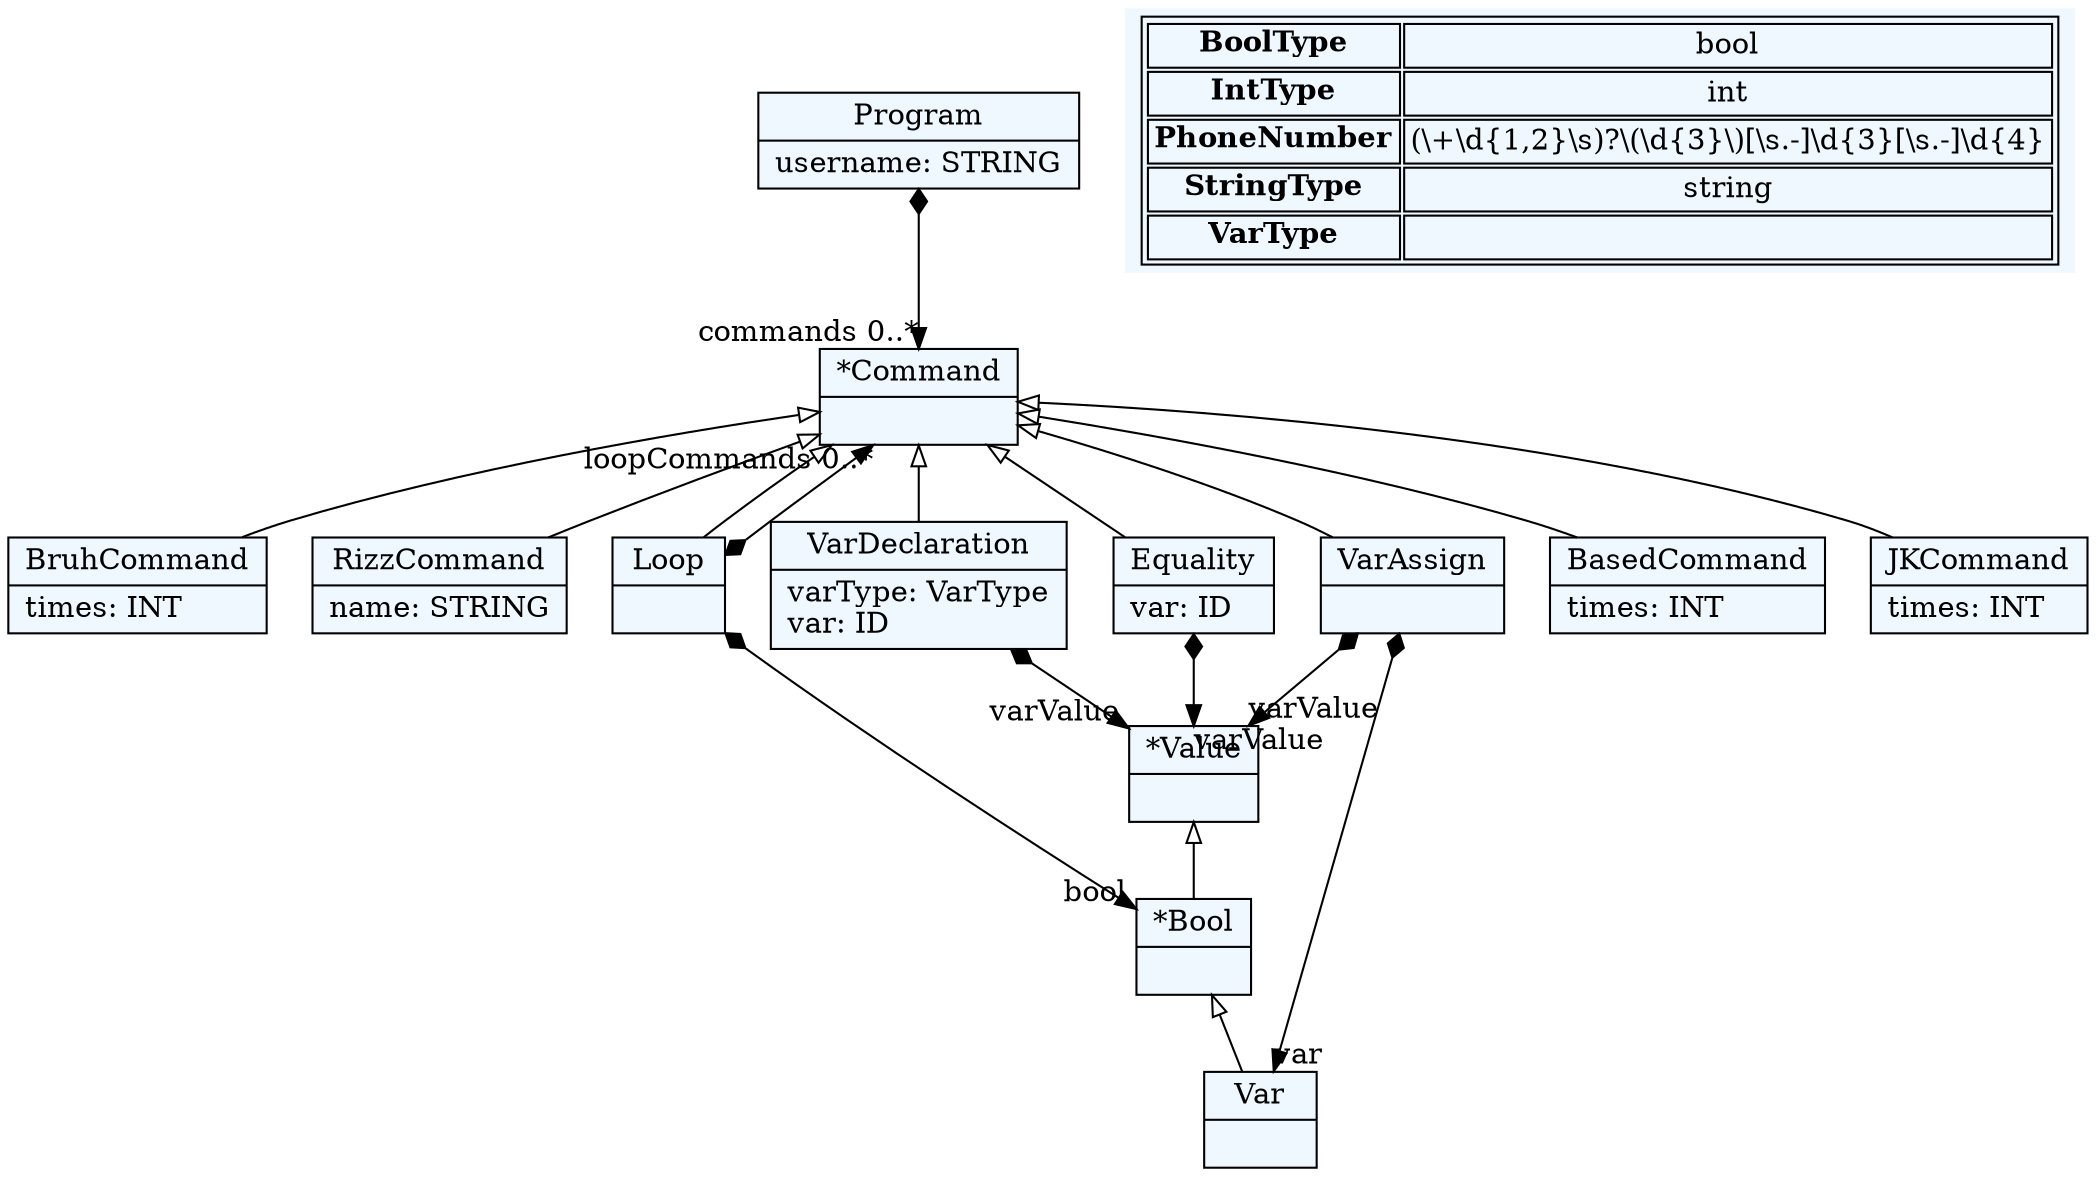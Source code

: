 
    digraph textX {
    fontname = "Bitstream Vera Sans"
    fontsize = 8
    node[
        shape=record,
        style=filled,
        fillcolor=aliceblue
    ]
    nodesep = 0.3
    edge[dir=black,arrowtail=empty]


4797141008[ label="{Program|username: STRING\l}"]

4796652176[ label="{*Command|}"]

4796656336[ label="{BruhCommand|times: INT\l}"]

4967105200[ label="{RizzCommand|name: STRING\l}"]

4967104896[ label="{VarDeclaration|varType: VarType\lvar: ID\l}"]

4796985808[ label="{BasedCommand|times: INT\l}"]

4796781968[ label="{*Value|}"]

4797026608[ label="{*Bool|}"]

4795399792[ label="{Var|}"]

4967219280[ label="{VarAssign|}"]

4795279184[ label="{Loop|}"]

4795278992[ label="{JKCommand|times: INT\l}"]

4796944416[ label="{Equality|var: ID\l}"]



4797141008 -> 4796652176[arrowtail=diamond, dir=both, headlabel="commands 0..*"]
4796652176 -> 4796656336 [dir=back]
4796652176 -> 4967105200 [dir=back]
4796652176 -> 4967104896 [dir=back]
4796652176 -> 4795279184 [dir=back]
4796652176 -> 4796985808 [dir=back]
4796652176 -> 4795278992 [dir=back]
4796652176 -> 4796944416 [dir=back]
4796652176 -> 4967219280 [dir=back]
4967104896 -> 4796781968[arrowtail=diamond, dir=both, headlabel="varValue "]
4796781968 -> 4797026608 [dir=back]
4797026608 -> 4795399792 [dir=back]
4967219280 -> 4795399792[arrowtail=diamond, dir=both, headlabel="var "]
4967219280 -> 4796781968[arrowtail=diamond, dir=both, headlabel="varValue "]
4795279184 -> 4797026608[arrowtail=diamond, dir=both, headlabel="bool "]
4795279184 -> 4796652176[arrowtail=diamond, dir=both, headlabel="loopCommands 0..*"]
4796944416 -> 4796781968[arrowtail=diamond, dir=both, headlabel="varValue "]
match_rules [ shape=plaintext, label=< <table>
	<tr>
		<td><b>BoolType</b></td><td>bool</td>
	</tr>
	<tr>
		<td><b>IntType</b></td><td>int</td>
	</tr>
	<tr>
		<td><b>PhoneNumber</b></td><td>(\\+\\d{1,2}\\s)?\\(\\d{3}\\)[\\s.-]\\d{3}[\\s.-]\\d{4}</td>
	</tr>
	<tr>
		<td><b>StringType</b></td><td>string</td>
	</tr>
	<tr>
		<td><b>VarType</b></td><td></td>
	</tr>
</table> >]


}
